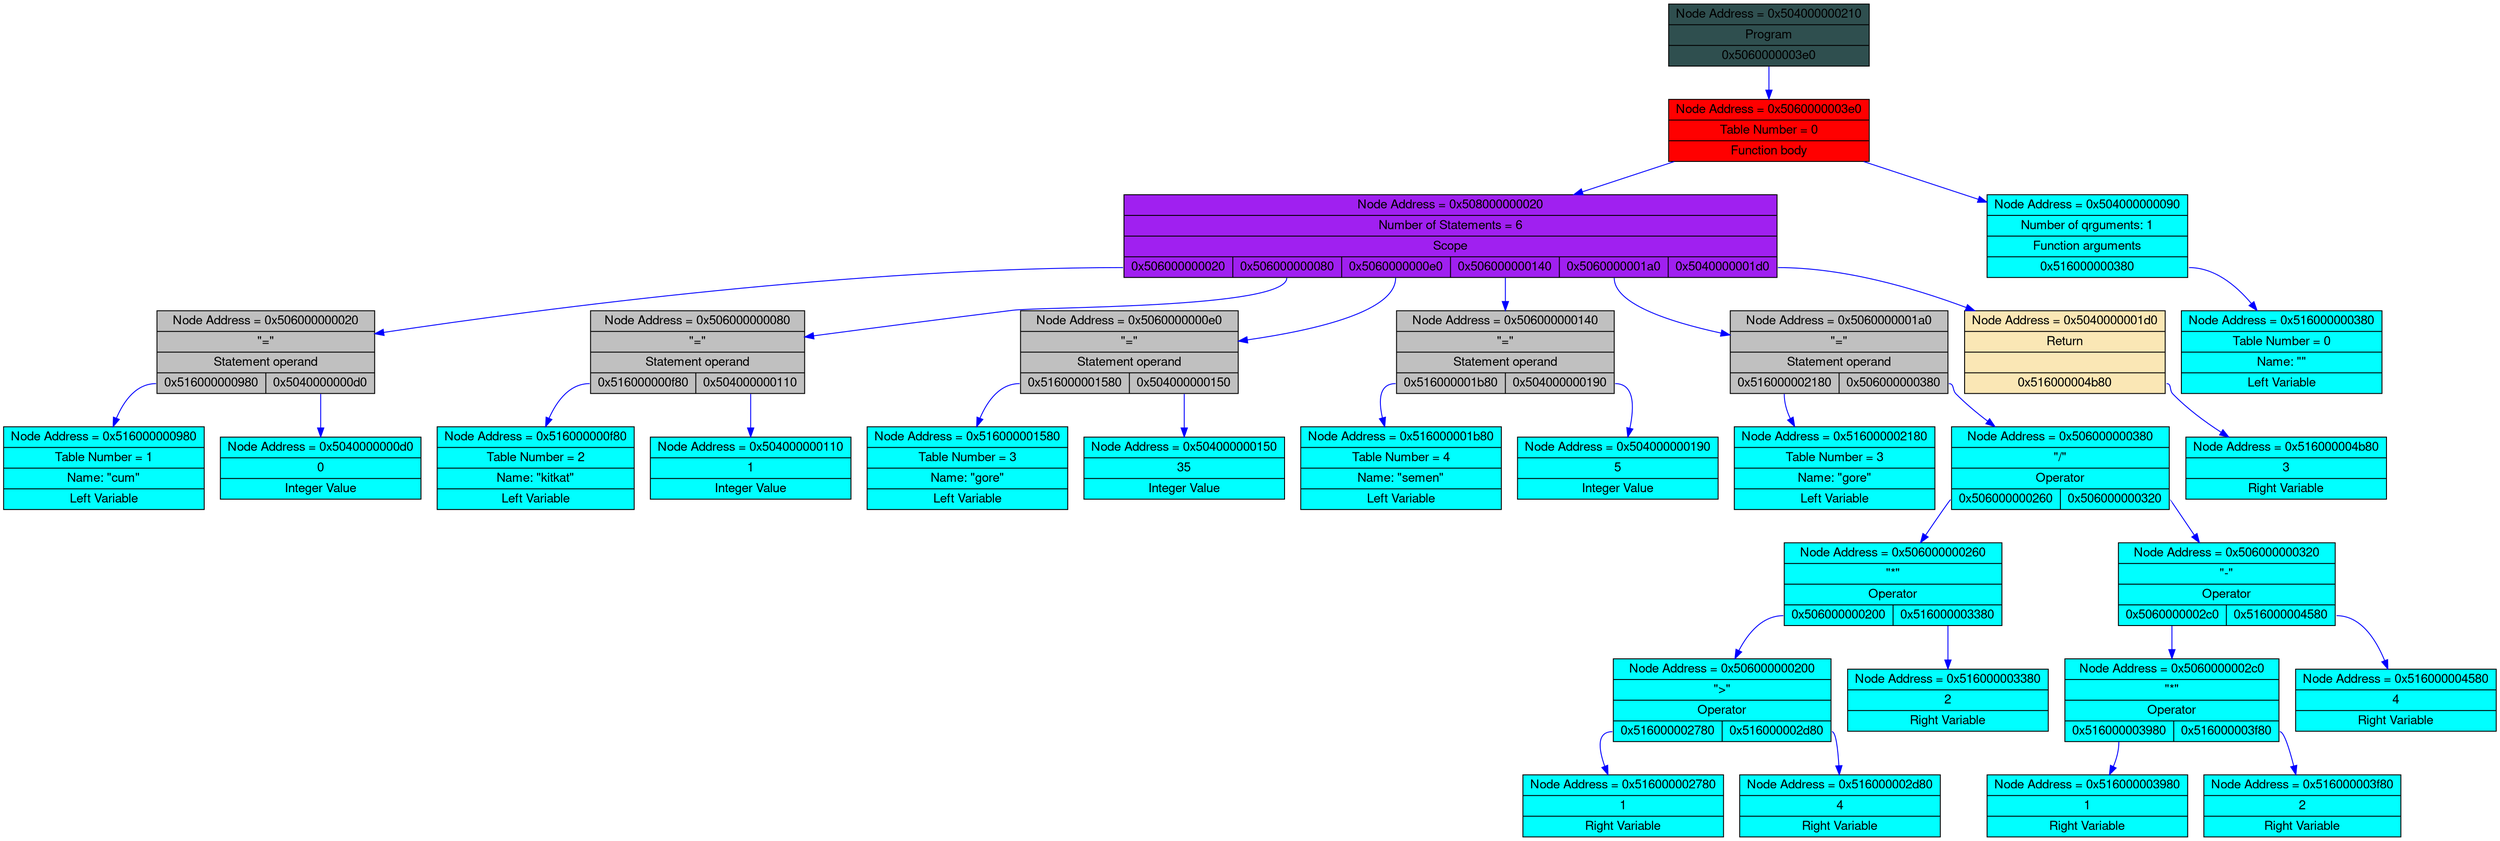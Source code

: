 digraph g {
fontname="Helvetica,Arial,sans-serif"node [fontname="Helvetica,Arial,sans-serif", color = "green"]
graph [
rankdir = "TB"
];
node [
fontisze = "16"
shape = "ellipse"
style = filled
];

"node0" [
rank = 0
"label" = "{<adr> Node Address =  0x504000000210|<value> Program|{<d0>0x5060000003e0}}"
color="black"
fillcolor="#2F4F4F"
shape = "record"];node0: <d0> -> node1[color = "blue"];

"node1" [
rank = 1
"label" = "{<adr> Node Address =  0x5060000003e0|<value> Table Number = 0|Function body}"
color="black"
fillcolor="red"
shape = "record"];node1: <d0> -> node2[color = "blue"];

"node2" [
rank = 2
"label" = "{<adr> Node Address =  0x508000000020|<value> Number of Statements = 6|Scope|{<d0>0x506000000020 |<d1>0x506000000080 |<d2>0x5060000000e0 |<d3>0x506000000140 |<d4>0x5060000001a0 |<d5>0x5040000001d0}}"
color="black"
fillcolor="purple"
shape = "record"];node2: <d0> -> node3[color = "blue"];

"node3" [
rank = 3
"label" = "{<adr> Node Address =  0x506000000020|<value> \"=\"|Statement operand|{<d0>0x516000000980 |<d1>0x5040000000d0}}"
color="black"
fillcolor="grey"
shape = "record"];node3: <d0> -> node4[color = "blue"];

"node4" [
rank = 4
"label" = "{<adr> Node Address =  0x516000000980|<value> Table Number = 1|Name: \"cum\"|Left Variable}"
color="black"
fillcolor="cyan"
shape = "record"];node3: <d1> -> node5[color = "blue"];

"node5" [
rank = 5
"label" = "{<adr> Node Address =  0x5040000000d0|<value> 0|Integer Value}"
color="black"
fillcolor="cyan"
shape = "record"];node2: <d1> -> node6[color = "blue"];

"node6" [
rank = 4
"label" = "{<adr> Node Address =  0x506000000080|<value> \"=\"|Statement operand|{<d0>0x516000000f80 |<d1>0x504000000110}}"
color="black"
fillcolor="grey"
shape = "record"];node6: <d0> -> node7[color = "blue"];

"node7" [
rank = 5
"label" = "{<adr> Node Address =  0x516000000f80|<value> Table Number = 2|Name: \"kitkat\"|Left Variable}"
color="black"
fillcolor="cyan"
shape = "record"];node6: <d1> -> node8[color = "blue"];

"node8" [
rank = 6
"label" = "{<adr> Node Address =  0x504000000110|<value> 1|Integer Value}"
color="black"
fillcolor="cyan"
shape = "record"];node2: <d2> -> node9[color = "blue"];

"node9" [
rank = 5
"label" = "{<adr> Node Address =  0x5060000000e0|<value> \"=\"|Statement operand|{<d0>0x516000001580 |<d1>0x504000000150}}"
color="black"
fillcolor="grey"
shape = "record"];node9: <d0> -> node10[color = "blue"];

"node10" [
rank = 6
"label" = "{<adr> Node Address =  0x516000001580|<value> Table Number = 3|Name: \"gore\"|Left Variable}"
color="black"
fillcolor="cyan"
shape = "record"];node9: <d1> -> node11[color = "blue"];

"node11" [
rank = 7
"label" = "{<adr> Node Address =  0x504000000150|<value> 35|Integer Value}"
color="black"
fillcolor="cyan"
shape = "record"];node2: <d3> -> node12[color = "blue"];

"node12" [
rank = 6
"label" = "{<adr> Node Address =  0x506000000140|<value> \"=\"|Statement operand|{<d0>0x516000001b80 |<d1>0x504000000190}}"
color="black"
fillcolor="grey"
shape = "record"];node12: <d0> -> node13[color = "blue"];

"node13" [
rank = 7
"label" = "{<adr> Node Address =  0x516000001b80|<value> Table Number = 4|Name: \"semen\"|Left Variable}"
color="black"
fillcolor="cyan"
shape = "record"];node12: <d1> -> node14[color = "blue"];

"node14" [
rank = 8
"label" = "{<adr> Node Address =  0x504000000190|<value> 5|Integer Value}"
color="black"
fillcolor="cyan"
shape = "record"];node2: <d4> -> node15[color = "blue"];

"node15" [
rank = 7
"label" = "{<adr> Node Address =  0x5060000001a0|<value> \"=\"|Statement operand|{<d0>0x516000002180 |<d1>0x506000000380}}"
color="black"
fillcolor="grey"
shape = "record"];node15: <d0> -> node16[color = "blue"];

"node16" [
rank = 8
"label" = "{<adr> Node Address =  0x516000002180|<value> Table Number = 3|Name: \"gore\"|Left Variable}"
color="black"
fillcolor="cyan"
shape = "record"];node15: <d1> -> node17[color = "blue"];

"node17" [
rank = 9
"label" = "{<adr> Node Address =  0x506000000380|<value> \"\/\"|Operator|{<d0>0x506000000260 |<d1>0x506000000320}}"
color="black"
fillcolor="cyan"
shape = "record"];node17: <d0> -> node18[color = "blue"];

"node18" [
rank = 10
"label" = "{<adr> Node Address =  0x506000000260|<value> \"\*\"|Operator|{<d0>0x506000000200 |<d1>0x516000003380}}"
color="black"
fillcolor="cyan"
shape = "record"];node18: <d0> -> node19[color = "blue"];

"node19" [
rank = 11
"label" = "{<adr> Node Address =  0x506000000200|<value> \"\>\"|Operator|{<d0>0x516000002780 |<d1>0x516000002d80}}"
color="black"
fillcolor="cyan"
shape = "record"];node19: <d0> -> node20[color = "blue"];

"node20" [
rank = 12
"label" = "{<adr> Node Address =  0x516000002780|<value> 1|Right Variable}"
color="black"
fillcolor="cyan"
shape = "record"];node19: <d1> -> node21[color = "blue"];

"node21" [
rank = 13
"label" = "{<adr> Node Address =  0x516000002d80|<value> 4|Right Variable}"
color="black"
fillcolor="cyan"
shape = "record"];node18: <d1> -> node22[color = "blue"];

"node22" [
rank = 12
"label" = "{<adr> Node Address =  0x516000003380|<value> 2|Right Variable}"
color="black"
fillcolor="cyan"
shape = "record"];node17: <d1> -> node23[color = "blue"];

"node23" [
rank = 11
"label" = "{<adr> Node Address =  0x506000000320|<value> \"\-\"|Operator|{<d0>0x5060000002c0 |<d1>0x516000004580}}"
color="black"
fillcolor="cyan"
shape = "record"];node23: <d0> -> node24[color = "blue"];

"node24" [
rank = 12
"label" = "{<adr> Node Address =  0x5060000002c0|<value> \"\*\"|Operator|{<d0>0x516000003980 |<d1>0x516000003f80}}"
color="black"
fillcolor="cyan"
shape = "record"];node24: <d0> -> node25[color = "blue"];

"node25" [
rank = 13
"label" = "{<adr> Node Address =  0x516000003980|<value> 1|Right Variable}"
color="black"
fillcolor="cyan"
shape = "record"];node24: <d1> -> node26[color = "blue"];

"node26" [
rank = 14
"label" = "{<adr> Node Address =  0x516000003f80|<value> 2|Right Variable}"
color="black"
fillcolor="cyan"
shape = "record"];node23: <d1> -> node27[color = "blue"];

"node27" [
rank = 13
"label" = "{<adr> Node Address =  0x516000004580|<value> 4|Right Variable}"
color="black"
fillcolor="cyan"
shape = "record"];node2: <d5> -> node28[color = "blue"];

"node28" [
rank = 8
"label" = "{<adr> Node Address =  0x5040000001d0|<value> Return||{<d0>0x516000004b80}}"
color="black"
fillcolor="#FAE7B5"
shape = "record"];node28: <d0> -> node29[color = "blue"];

"node29" [
rank = 9
"label" = "{<adr> Node Address =  0x516000004b80|<value> 3|Right Variable}"
color="black"
fillcolor="cyan"
shape = "record"];node1: <d1> -> node30[color = "blue"];

"node30" [
rank = 3
"label" = "{<adr> Node Address =  0x504000000090|<value> Number of qrguments: 1|Function arguments|{<d0>0x516000000380}}"
color="black"
fillcolor="cyan"
shape = "record"];node30: <d0> -> node31[color = "blue"];

"node31" [
rank = 4
"label" = "{<adr> Node Address =  0x516000000380|<value> Table Number = 0|Name: \"\"|Left Variable}"
color="black"
fillcolor="cyan"
shape = "record"];}